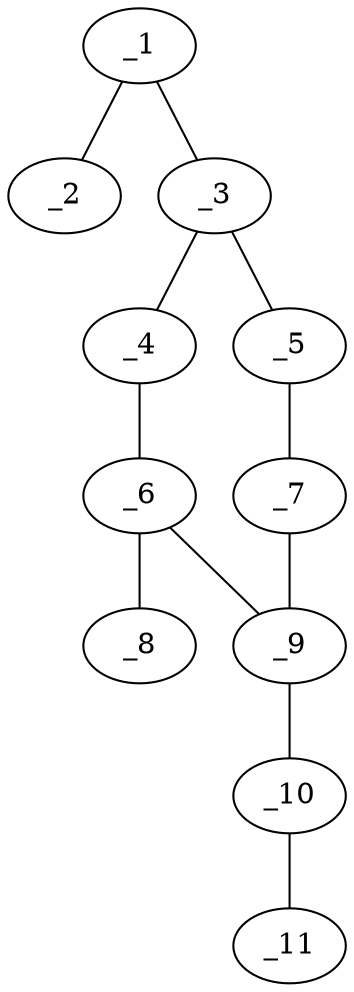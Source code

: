 graph molid98696 {
	_1	 [charge=0,
		chem=5,
		symbol="S  ",
		x="3.732",
		y="-2"];
	_2	 [charge=0,
		chem=1,
		symbol="C  ",
		x="4.5981",
		y="-2.5"];
	_1 -- _2	 [valence=1];
	_3	 [charge=0,
		chem=1,
		symbol="C  ",
		x="3.732",
		y="-1"];
	_1 -- _3	 [valence=1];
	_4	 [charge=0,
		chem=4,
		symbol="N  ",
		x="2.866",
		y="-0.5"];
	_3 -- _4	 [valence=2];
	_5	 [charge=0,
		chem=4,
		symbol="N  ",
		x="4.5981",
		y="-0.5"];
	_3 -- _5	 [valence=1];
	_6	 [charge=0,
		chem=1,
		symbol="C  ",
		x="2.866",
		y="0.5"];
	_4 -- _6	 [valence=1];
	_7	 [charge=0,
		chem=4,
		symbol="N  ",
		x="4.5981",
		y="0.5"];
	_5 -- _7	 [valence=2];
	_8	 [charge=0,
		chem=2,
		symbol="O  ",
		x=2,
		y=1];
	_6 -- _8	 [valence=1];
	_9	 [charge=0,
		chem=1,
		symbol="C  ",
		x="3.7321",
		y=1];
	_6 -- _9	 [valence=2];
	_7 -- _9	 [valence=1];
	_10	 [charge=0,
		chem=1,
		symbol="C  ",
		x="3.7321",
		y=2];
	_9 -- _10	 [valence=1];
	_11	 [charge=0,
		chem=22,
		symbol="F  ",
		x="4.5981",
		y="2.5"];
	_10 -- _11	 [valence=1];
}
